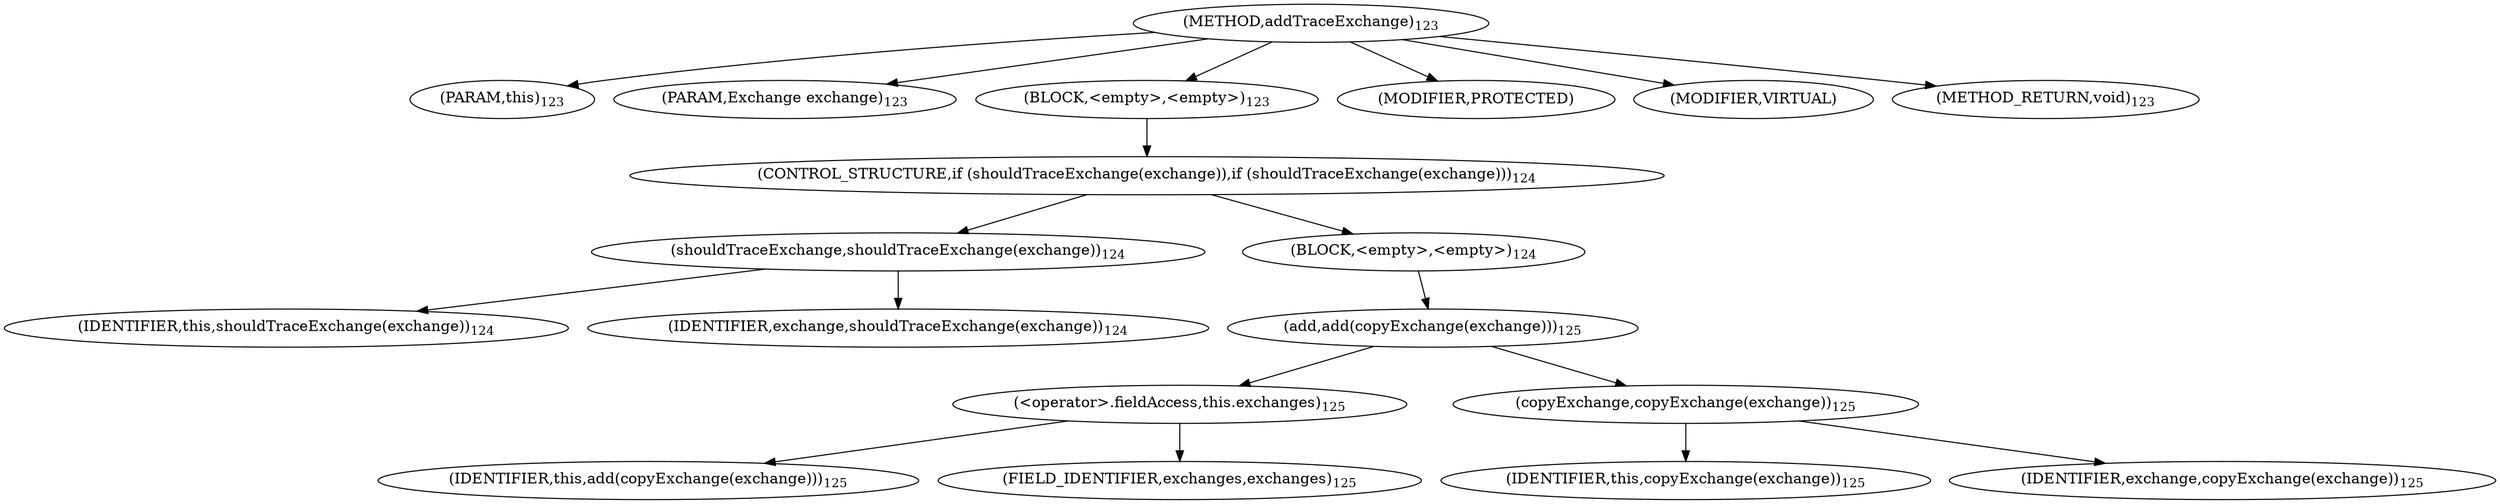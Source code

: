 digraph "addTraceExchange" {  
"261" [label = <(METHOD,addTraceExchange)<SUB>123</SUB>> ]
"23" [label = <(PARAM,this)<SUB>123</SUB>> ]
"262" [label = <(PARAM,Exchange exchange)<SUB>123</SUB>> ]
"263" [label = <(BLOCK,&lt;empty&gt;,&lt;empty&gt;)<SUB>123</SUB>> ]
"264" [label = <(CONTROL_STRUCTURE,if (shouldTraceExchange(exchange)),if (shouldTraceExchange(exchange)))<SUB>124</SUB>> ]
"265" [label = <(shouldTraceExchange,shouldTraceExchange(exchange))<SUB>124</SUB>> ]
"22" [label = <(IDENTIFIER,this,shouldTraceExchange(exchange))<SUB>124</SUB>> ]
"266" [label = <(IDENTIFIER,exchange,shouldTraceExchange(exchange))<SUB>124</SUB>> ]
"267" [label = <(BLOCK,&lt;empty&gt;,&lt;empty&gt;)<SUB>124</SUB>> ]
"268" [label = <(add,add(copyExchange(exchange)))<SUB>125</SUB>> ]
"269" [label = <(&lt;operator&gt;.fieldAccess,this.exchanges)<SUB>125</SUB>> ]
"270" [label = <(IDENTIFIER,this,add(copyExchange(exchange)))<SUB>125</SUB>> ]
"271" [label = <(FIELD_IDENTIFIER,exchanges,exchanges)<SUB>125</SUB>> ]
"272" [label = <(copyExchange,copyExchange(exchange))<SUB>125</SUB>> ]
"24" [label = <(IDENTIFIER,this,copyExchange(exchange))<SUB>125</SUB>> ]
"273" [label = <(IDENTIFIER,exchange,copyExchange(exchange))<SUB>125</SUB>> ]
"274" [label = <(MODIFIER,PROTECTED)> ]
"275" [label = <(MODIFIER,VIRTUAL)> ]
"276" [label = <(METHOD_RETURN,void)<SUB>123</SUB>> ]
  "261" -> "23" 
  "261" -> "262" 
  "261" -> "263" 
  "261" -> "274" 
  "261" -> "275" 
  "261" -> "276" 
  "263" -> "264" 
  "264" -> "265" 
  "264" -> "267" 
  "265" -> "22" 
  "265" -> "266" 
  "267" -> "268" 
  "268" -> "269" 
  "268" -> "272" 
  "269" -> "270" 
  "269" -> "271" 
  "272" -> "24" 
  "272" -> "273" 
}
